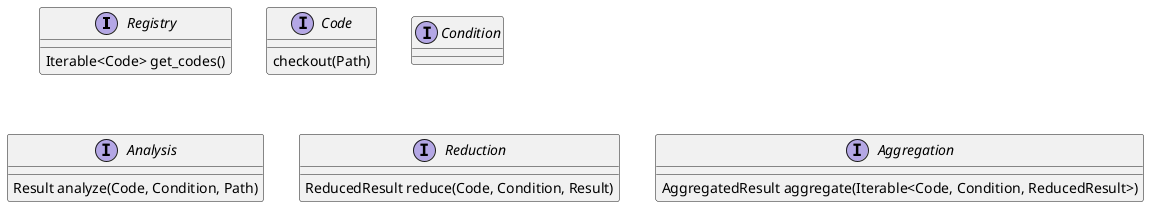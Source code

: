 @startuml
interface Registry {
  {method} Iterable<Code> get_codes()
}
interface Code {
  {method} checkout(Path)
}
interface Condition {
}
interface Analysis {
  {method} Result analyze(Code, Condition, Path)
}
interface Reduction {
  {method} ReducedResult reduce(Code, Condition, Result)
}
interface Aggregation {
  {method} AggregatedResult aggregate(Iterable<Code, Condition, ReducedResult>)
}
@enduml
